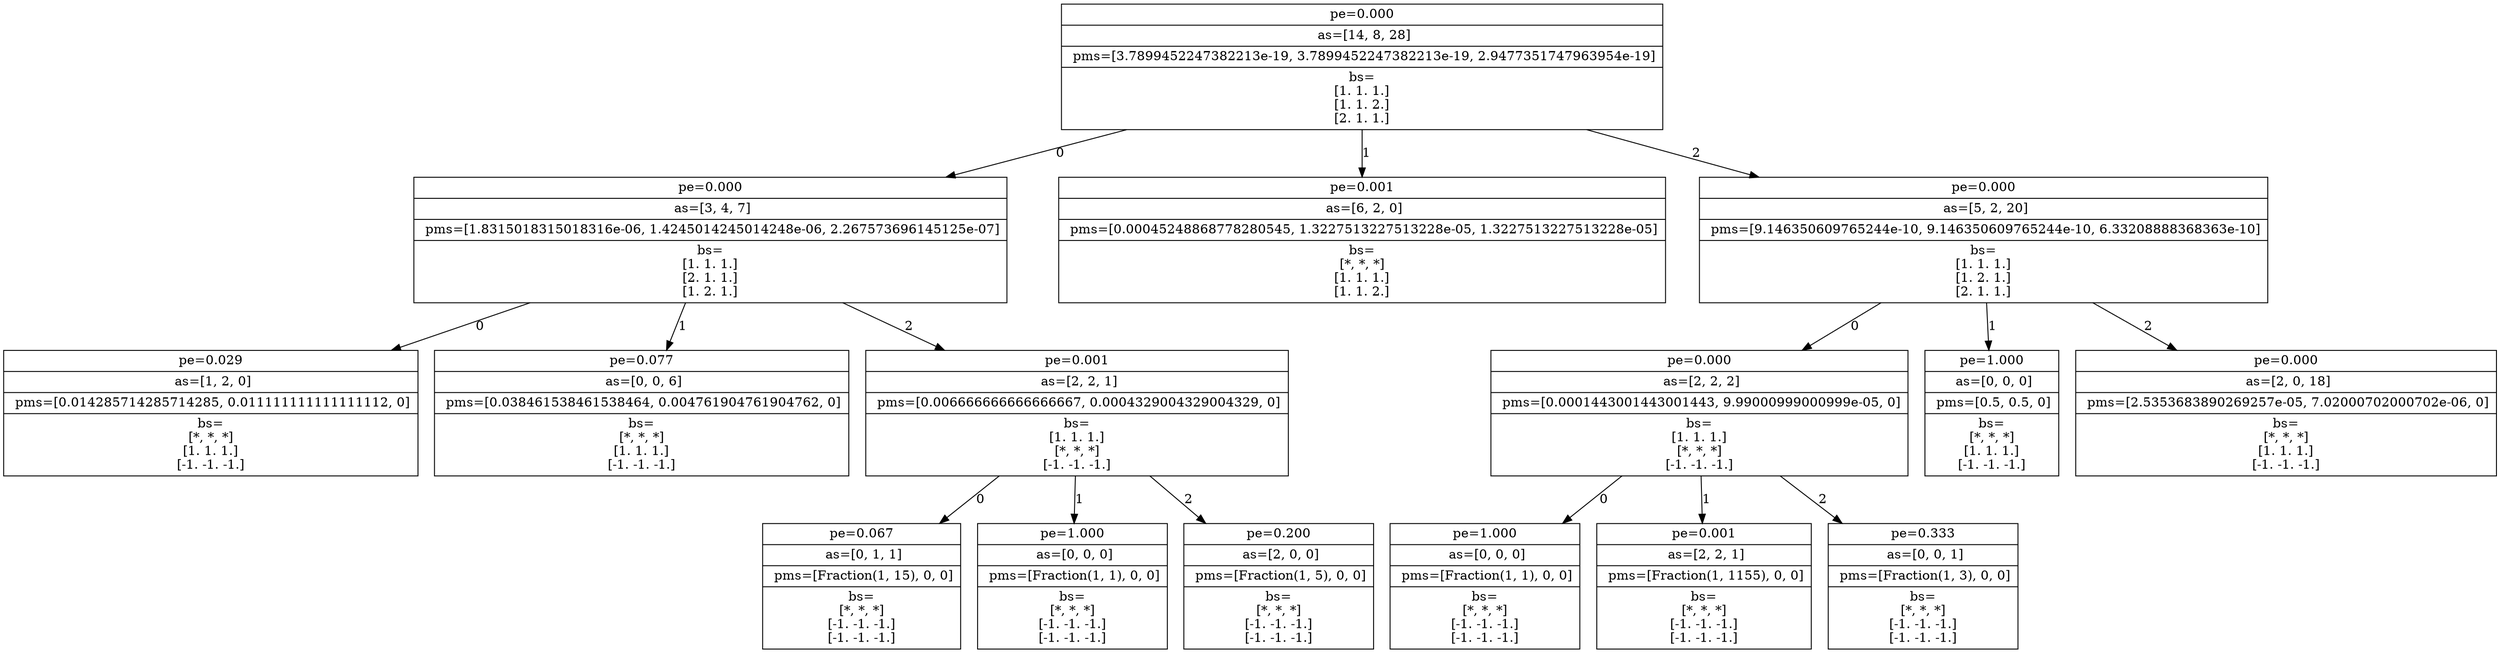 digraph nodes {
	node [shape=record];
	name0 [label="{pe=0.000 | as=[14, 8, 28] | pms=[3.7899452247382213e-19, 3.7899452247382213e-19, 2.9477351747963954e-19] | bs=\n[1. 1. 1.]\n[1. 1. 2.]\n[2. 1. 1.]\n}"];
	name1 [label="{pe=0.000 | as=[3, 4, 7] | pms=[1.8315018315018316e-06, 1.4245014245014248e-06, 2.267573696145125e-07] | bs=\n[1. 1. 1.]\n[2. 1. 1.]\n[1. 2. 1.]\n}"];
	name2 [label="{pe=0.029 | as=[1, 2, 0] | pms=[0.014285714285714285, 0.011111111111111112, 0] | bs=\n[*, *, *]\n[1. 1. 1.]\n[-1. -1. -1.]\n}"];
	name1 -> name2 [label=0];
	name3 [label="{pe=0.077 | as=[0, 0, 6] | pms=[0.038461538461538464, 0.004761904761904762, 0] | bs=\n[*, *, *]\n[1. 1. 1.]\n[-1. -1. -1.]\n}"];
	name1 -> name3 [label=1];
	name4 [label="{pe=0.001 | as=[2, 2, 1] | pms=[0.006666666666666667, 0.0004329004329004329, 0] | bs=\n[1. 1. 1.]\n[*, *, *]\n[-1. -1. -1.]\n}"];
	name5 [label="{pe=0.067 | as=[0, 1, 1] | pms=[Fraction(1, 15), 0, 0] | bs=\n[*, *, *]\n[-1. -1. -1.]\n[-1. -1. -1.]\n}"];
	name4 -> name5 [label=0];
	name6 [label="{pe=1.000 | as=[0, 0, 0] | pms=[Fraction(1, 1), 0, 0] | bs=\n[*, *, *]\n[-1. -1. -1.]\n[-1. -1. -1.]\n}"];
	name4 -> name6 [label=1];
	name7 [label="{pe=0.200 | as=[2, 0, 0] | pms=[Fraction(1, 5), 0, 0] | bs=\n[*, *, *]\n[-1. -1. -1.]\n[-1. -1. -1.]\n}"];
	name4 -> name7 [label=2];
	name1 -> name4 [label=2];
	name0 -> name1 [label=0];
	name8 [label="{pe=0.001 | as=[6, 2, 0] | pms=[0.00045248868778280545, 1.3227513227513228e-05, 1.3227513227513228e-05] | bs=\n[*, *, *]\n[1. 1. 1.]\n[1. 1. 2.]\n}"];
	name0 -> name8 [label=1];
	name9 [label="{pe=0.000 | as=[5, 2, 20] | pms=[9.146350609765244e-10, 9.146350609765244e-10, 6.33208888368363e-10] | bs=\n[1. 1. 1.]\n[1. 2. 1.]\n[2. 1. 1.]\n}"];
	name10 [label="{pe=0.000 | as=[2, 2, 2] | pms=[0.0001443001443001443, 9.99000999000999e-05, 0] | bs=\n[1. 1. 1.]\n[*, *, *]\n[-1. -1. -1.]\n}"];
	name11 [label="{pe=1.000 | as=[0, 0, 0] | pms=[Fraction(1, 1), 0, 0] | bs=\n[*, *, *]\n[-1. -1. -1.]\n[-1. -1. -1.]\n}"];
	name10 -> name11 [label=0];
	name12 [label="{pe=0.001 | as=[2, 2, 1] | pms=[Fraction(1, 1155), 0, 0] | bs=\n[*, *, *]\n[-1. -1. -1.]\n[-1. -1. -1.]\n}"];
	name10 -> name12 [label=1];
	name13 [label="{pe=0.333 | as=[0, 0, 1] | pms=[Fraction(1, 3), 0, 0] | bs=\n[*, *, *]\n[-1. -1. -1.]\n[-1. -1. -1.]\n}"];
	name10 -> name13 [label=2];
	name9 -> name10 [label=0];
	name14 [label="{pe=1.000 | as=[0, 0, 0] | pms=[0.5, 0.5, 0] | bs=\n[*, *, *]\n[1. 1. 1.]\n[-1. -1. -1.]\n}"];
	name9 -> name14 [label=1];
	name15 [label="{pe=0.000 | as=[2, 0, 18] | pms=[2.5353683890269257e-05, 7.02000702000702e-06, 0] | bs=\n[*, *, *]\n[1. 1. 1.]\n[-1. -1. -1.]\n}"];
	name9 -> name15 [label=2];
	name0 -> name9 [label=2];
}

digraph nodes {
	node [shape=record];
	name0 [label="{pe=0.000 | as=[14, 8, 28] | pms=[3.7899452247382213e-19, 3.7899452247382213e-19, 2.9477351747963954e-19] | bs=\n[1. 1. 1.]\n[1. 1. 2.]\n[2. 1. 1.]\n}"];
	name1 [label="{pe=0.000 | as=[3, 4, 7] | pms=[1.8315018315018316e-06, 1.4245014245014248e-06, 2.267573696145125e-07] | bs=\n[1. 1. 1.]\n[2. 1. 1.]\n[1. 2. 1.]\n}"];
	name2 [label="{pe=0.029 | as=[1, 2, 0] | pms=[0.014285714285714285, 0.011111111111111112, 0] | bs=\n[*, *, *]\n[1. 1. 1.]\n[-1. -1. -1.]\n}"];
	name1 -> name2 [label=0];
	name3 [label="{pe=0.077 | as=[0, 0, 6] | pms=[0.038461538461538464, 0.004761904761904762, 0] | bs=\n[*, *, *]\n[1. 1. 1.]\n[-1. -1. -1.]\n}"];
	name1 -> name3 [label=1];
	name4 [label="{pe=0.001 | as=[2, 2, 1] | pms=[0.006666666666666667, 0.0004329004329004329, 0] | bs=\n[1. 1. 1.]\n[*, *, *]\n[-1. -1. -1.]\n}"];
	name5 [label="{pe=0.067 | as=[0, 1, 1] | pms=[Fraction(1, 15), 0, 0] | bs=\n[*, *, *]\n[-1. -1. -1.]\n[-1. -1. -1.]\n}"];
	name4 -> name5 [label=0];
	name6 [label="{pe=1.000 | as=[0, 0, 0] | pms=[Fraction(1, 1), 0, 0] | bs=\n[*, *, *]\n[-1. -1. -1.]\n[-1. -1. -1.]\n}"];
	name4 -> name6 [label=1];
	name7 [label="{pe=0.200 | as=[2, 0, 0] | pms=[Fraction(1, 5), 0, 0] | bs=\n[*, *, *]\n[-1. -1. -1.]\n[-1. -1. -1.]\n}"];
	name4 -> name7 [label=2];
	name1 -> name4 [label=2];
	name0 -> name1 [label=0];
	name8 [label="{pe=0.001 | as=[6, 2, 0] | pms=[0.00045248868778280545, 1.3227513227513228e-05, 1.3227513227513228e-05] | bs=\n[*, *, *]\n[1. 1. 1.]\n[1. 1. 2.]\n}"];
	name0 -> name8 [label=1];
	name9 [label="{pe=0.000 | as=[5, 2, 20] | pms=[9.146350609765244e-10, 9.146350609765244e-10, 6.33208888368363e-10] | bs=\n[1. 1. 1.]\n[1. 2. 1.]\n[2. 1. 1.]\n}"];
	name10 [label="{pe=0.000 | as=[2, 2, 2] | pms=[0.0001443001443001443, 9.99000999000999e-05, 0] | bs=\n[1. 1. 1.]\n[*, *, *]\n[-1. -1. -1.]\n}"];
	name11 [label="{pe=1.000 | as=[0, 0, 0] | pms=[Fraction(1, 1), 0, 0] | bs=\n[*, *, *]\n[-1. -1. -1.]\n[-1. -1. -1.]\n}"];
	name10 -> name11 [label=0];
	name12 [label="{pe=0.001 | as=[2, 2, 1] | pms=[Fraction(1, 1155), 0, 0] | bs=\n[*, *, *]\n[-1. -1. -1.]\n[-1. -1. -1.]\n}"];
	name10 -> name12 [label=1];
	name13 [label="{pe=0.333 | as=[0, 0, 1] | pms=[Fraction(1, 3), 0, 0] | bs=\n[*, *, *]\n[-1. -1. -1.]\n[-1. -1. -1.]\n}"];
	name10 -> name13 [label=2];
	name9 -> name10 [label=0];
	name14 [label="{pe=1.000 | as=[0, 0, 0] | pms=[0.5, 0.5, 0] | bs=\n[*, *, *]\n[1. 1. 1.]\n[-1. -1. -1.]\n}"];
	name15 [label="{pe=1.000 | as=[0, 0, 0] | pms=[Fraction(1, 1), 0, 0] | bs=\n[*, *, *]\n[-1. -1. -1.]\n[-1. -1. -1.]\n}"];
	name14 -> name15 [label=0];
	name16 [label="{pe=1.000 | as=[0, 0, 0] | pms=[Fraction(1, 1), 0, 0] | bs=\n[*, *, *]\n[-1. -1. -1.]\n[-1. -1. -1.]\n}"];
	name14 -> name16 [label=1];
	name17 [label="{pe=1.000 | as=[0, 0, 0] | pms=[Fraction(1, 1), 0, 0] | bs=\n[*, *, *]\n[-1. -1. -1.]\n[-1. -1. -1.]\n}"];
	name14 -> name17 [label=2];
	name9 -> name14 [label=1];
	name18 [label="{pe=0.000 | as=[2, 0, 18] | pms=[2.5353683890269257e-05, 7.02000702000702e-06, 0] | bs=\n[*, *, *]\n[1. 1. 1.]\n[-1. -1. -1.]\n}"];
	name9 -> name18 [label=2];
	name0 -> name9 [label=2];
}

digraph nodes {
	node [shape=record];
	name0 [label="{pe=0.000 | as=[14, 8, 28] | pms=[3.7899452247382213e-19, 3.7899452247382213e-19, 2.9477351747963954e-19] | bs=\n[1. 1. 1.]\n[1. 1. 2.]\n[2. 1. 1.]\n}"];
	name1 [label="{pe=0.000 | as=[3, 4, 7] | pms=[1.8315018315018316e-06, 1.4245014245014248e-06, 2.267573696145125e-07] | bs=\n[1. 1. 1.]\n[2. 1. 1.]\n[1. 2. 1.]\n}"];
	name2 [label="{pe=0.029 | as=[1, 2, 0] | pms=[0.014285714285714285, 0.011111111111111112, 0] | bs=\n[*, *, *]\n[1. 1. 1.]\n[-1. -1. -1.]\n}"];
	name3 [label="{pe=0.333 | as=[0, 1, 0] | pms=[Fraction(1, 3), 0, 0] | bs=\n[*, *, *]\n[-1. -1. -1.]\n[-1. -1. -1.]\n}"];
	name2 -> name3 [label=0];
	name4 [label="{pe=1.000 | as=[0, 0, 0] | pms=[Fraction(1, 1), 0, 0] | bs=\n[*, *, *]\n[-1. -1. -1.]\n[-1. -1. -1.]\n}"];
	name2 -> name4 [label=1];
	name5 [label="{pe=0.067 | as=[1, 1, 0] | pms=[Fraction(1, 15), 0, 0] | bs=\n[*, *, *]\n[-1. -1. -1.]\n[-1. -1. -1.]\n}"];
	name2 -> name5 [label=2];
	name1 -> name2 [label=0];
	name6 [label="{pe=0.077 | as=[0, 0, 6] | pms=[0.038461538461538464, 0.004761904761904762, 0] | bs=\n[*, *, *]\n[1. 1. 1.]\n[-1. -1. -1.]\n}"];
	name1 -> name6 [label=1];
	name7 [label="{pe=0.001 | as=[2, 2, 1] | pms=[0.006666666666666667, 0.0004329004329004329, 0] | bs=\n[1. 1. 1.]\n[*, *, *]\n[-1. -1. -1.]\n}"];
	name8 [label="{pe=0.067 | as=[0, 1, 1] | pms=[Fraction(1, 15), 0, 0] | bs=\n[*, *, *]\n[-1. -1. -1.]\n[-1. -1. -1.]\n}"];
	name7 -> name8 [label=0];
	name9 [label="{pe=1.000 | as=[0, 0, 0] | pms=[Fraction(1, 1), 0, 0] | bs=\n[*, *, *]\n[-1. -1. -1.]\n[-1. -1. -1.]\n}"];
	name7 -> name9 [label=1];
	name10 [label="{pe=0.200 | as=[2, 0, 0] | pms=[Fraction(1, 5), 0, 0] | bs=\n[*, *, *]\n[-1. -1. -1.]\n[-1. -1. -1.]\n}"];
	name7 -> name10 [label=2];
	name1 -> name7 [label=2];
	name0 -> name1 [label=0];
	name11 [label="{pe=0.001 | as=[6, 2, 0] | pms=[0.00045248868778280545, 1.3227513227513228e-05, 1.3227513227513228e-05] | bs=\n[*, *, *]\n[1. 1. 1.]\n[1. 1. 2.]\n}"];
	name0 -> name11 [label=1];
	name12 [label="{pe=0.000 | as=[5, 2, 20] | pms=[9.146350609765244e-10, 9.146350609765244e-10, 6.33208888368363e-10] | bs=\n[1. 1. 1.]\n[1. 2. 1.]\n[2. 1. 1.]\n}"];
	name13 [label="{pe=0.000 | as=[2, 2, 2] | pms=[0.0001443001443001443, 9.99000999000999e-05, 0] | bs=\n[1. 1. 1.]\n[*, *, *]\n[-1. -1. -1.]\n}"];
	name14 [label="{pe=1.000 | as=[0, 0, 0] | pms=[Fraction(1, 1), 0, 0] | bs=\n[*, *, *]\n[-1. -1. -1.]\n[-1. -1. -1.]\n}"];
	name13 -> name14 [label=0];
	name15 [label="{pe=0.001 | as=[2, 2, 1] | pms=[Fraction(1, 1155), 0, 0] | bs=\n[*, *, *]\n[-1. -1. -1.]\n[-1. -1. -1.]\n}"];
	name13 -> name15 [label=1];
	name16 [label="{pe=0.333 | as=[0, 0, 1] | pms=[Fraction(1, 3), 0, 0] | bs=\n[*, *, *]\n[-1. -1. -1.]\n[-1. -1. -1.]\n}"];
	name13 -> name16 [label=2];
	name12 -> name13 [label=0];
	name17 [label="{pe=1.000 | as=[0, 0, 0] | pms=[0.5, 0.5, 0] | bs=\n[*, *, *]\n[1. 1. 1.]\n[-1. -1. -1.]\n}"];
	name12 -> name17 [label=1];
	name18 [label="{pe=0.000 | as=[2, 0, 18] | pms=[2.5353683890269257e-05, 7.02000702000702e-06, 0] | bs=\n[*, *, *]\n[1. 1. 1.]\n[-1. -1. -1.]\n}"];
	name12 -> name18 [label=2];
	name0 -> name12 [label=2];
}

